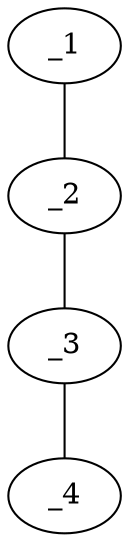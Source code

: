 graph molid647528 {
	_1	 [charge=0,
		chem=5,
		symbol="S  ",
		x=2,
		y="0.25"];
	_2	 [charge=0,
		chem=1,
		symbol="C  ",
		x="2.866",
		y="-0.25"];
	_1 -- _2	 [valence=1];
	_3	 [charge=0,
		chem=1,
		symbol="C  ",
		x="3.7321",
		y="0.25"];
	_2 -- _3	 [valence=1];
	_4	 [charge=0,
		chem=4,
		symbol="N  ",
		x="4.5981",
		y="-0.25"];
	_3 -- _4	 [valence=1];
}
